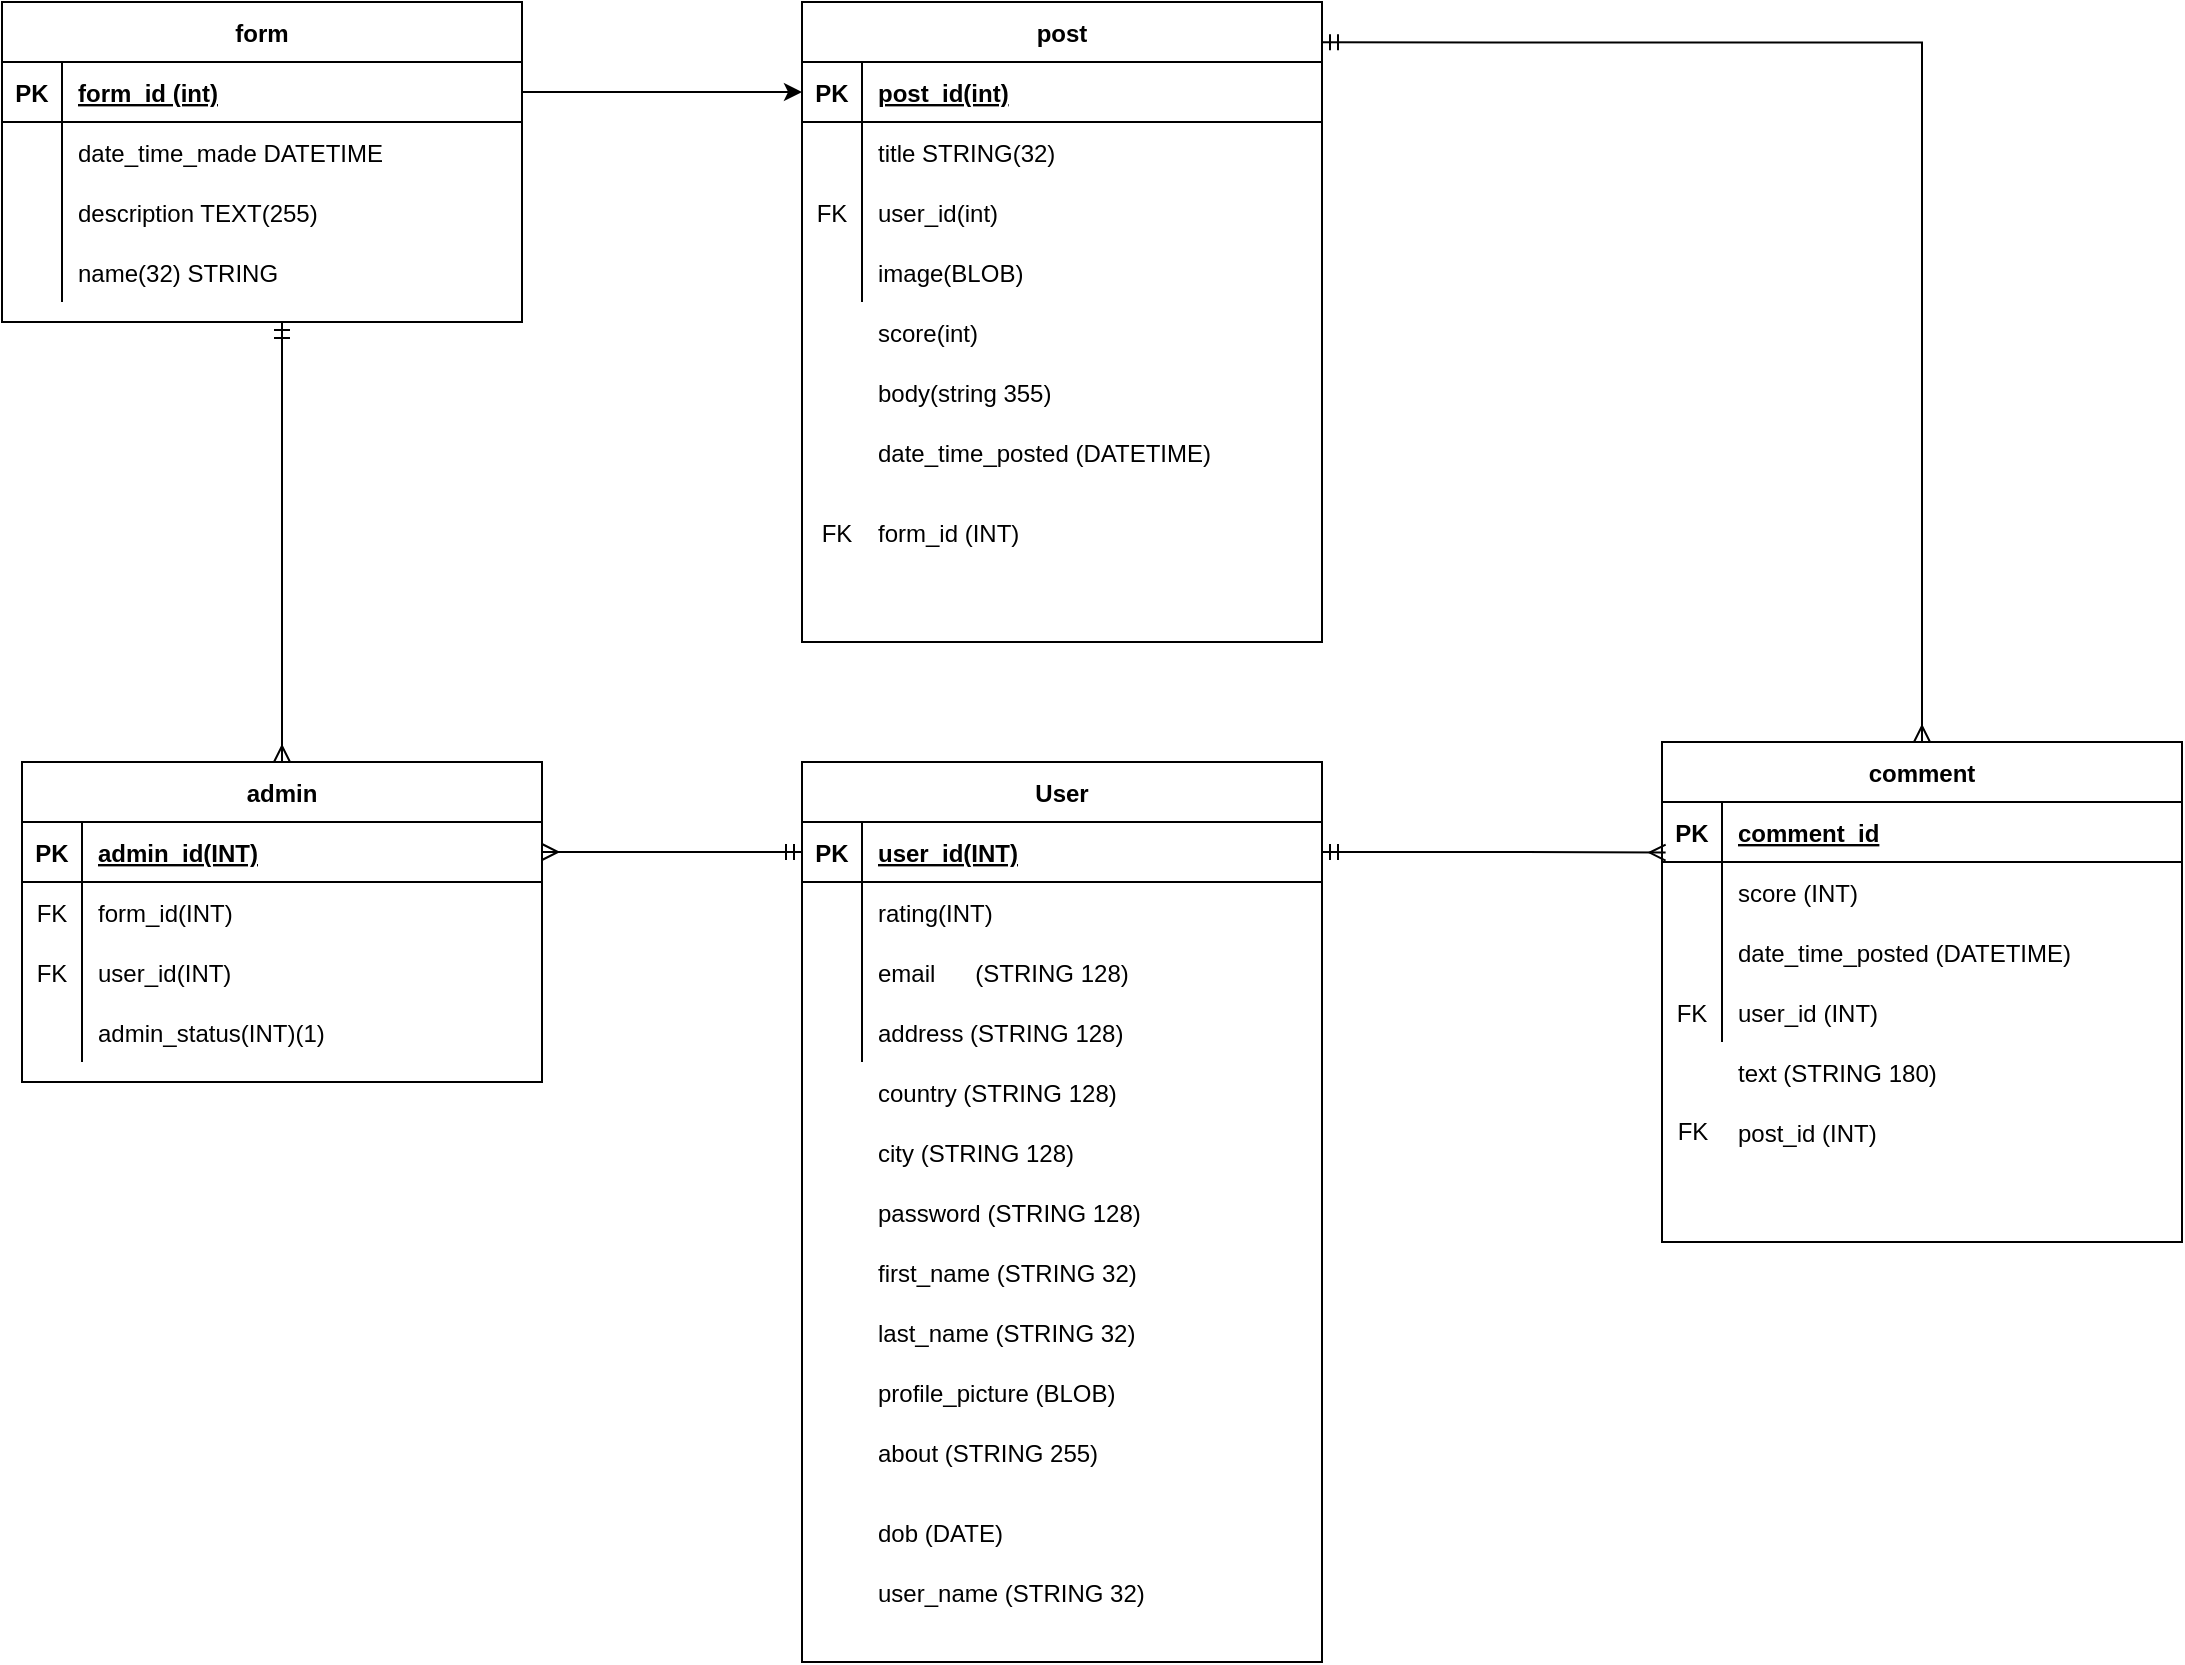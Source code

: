 <mxfile version="13.7.7"><diagram id="KF2XLKBhQT-v9kRBwIZi" name="Page-1"><mxGraphModel dx="2424" dy="1919" grid="1" gridSize="10" guides="1" tooltips="1" connect="1" arrows="1" fold="1" page="1" pageScale="1" pageWidth="850" pageHeight="1100" math="0" shadow="0"><root><mxCell id="0"/><mxCell id="1" parent="0"/><mxCell id="3MHyf9Pi08tQgoHFY9xD-81" value="" style="group" vertex="1" connectable="0" parent="1"><mxGeometry x="100" y="220" width="260" height="450" as="geometry"/></mxCell><mxCell id="3MHyf9Pi08tQgoHFY9xD-1" value="User" style="shape=table;startSize=30;container=1;collapsible=1;childLayout=tableLayout;fixedRows=1;rowLines=0;fontStyle=1;align=center;resizeLast=1;" vertex="1" parent="3MHyf9Pi08tQgoHFY9xD-81"><mxGeometry width="260" height="450" as="geometry"/></mxCell><mxCell id="3MHyf9Pi08tQgoHFY9xD-2" value="" style="shape=partialRectangle;collapsible=0;dropTarget=0;pointerEvents=0;fillColor=none;top=0;left=0;bottom=1;right=0;points=[[0,0.5],[1,0.5]];portConstraint=eastwest;" vertex="1" parent="3MHyf9Pi08tQgoHFY9xD-1"><mxGeometry y="30" width="260" height="30" as="geometry"/></mxCell><mxCell id="3MHyf9Pi08tQgoHFY9xD-3" value="PK" style="shape=partialRectangle;connectable=0;fillColor=none;top=0;left=0;bottom=0;right=0;fontStyle=1;overflow=hidden;" vertex="1" parent="3MHyf9Pi08tQgoHFY9xD-2"><mxGeometry width="30" height="30" as="geometry"/></mxCell><mxCell id="3MHyf9Pi08tQgoHFY9xD-4" value="user_id(INT)" style="shape=partialRectangle;connectable=0;fillColor=none;top=0;left=0;bottom=0;right=0;align=left;spacingLeft=6;fontStyle=5;overflow=hidden;" vertex="1" parent="3MHyf9Pi08tQgoHFY9xD-2"><mxGeometry x="30" width="230" height="30" as="geometry"/></mxCell><mxCell id="3MHyf9Pi08tQgoHFY9xD-5" value="" style="shape=partialRectangle;collapsible=0;dropTarget=0;pointerEvents=0;fillColor=none;top=0;left=0;bottom=0;right=0;points=[[0,0.5],[1,0.5]];portConstraint=eastwest;" vertex="1" parent="3MHyf9Pi08tQgoHFY9xD-1"><mxGeometry y="60" width="260" height="30" as="geometry"/></mxCell><mxCell id="3MHyf9Pi08tQgoHFY9xD-6" value="" style="shape=partialRectangle;connectable=0;fillColor=none;top=0;left=0;bottom=0;right=0;editable=1;overflow=hidden;" vertex="1" parent="3MHyf9Pi08tQgoHFY9xD-5"><mxGeometry width="30" height="30" as="geometry"/></mxCell><mxCell id="3MHyf9Pi08tQgoHFY9xD-7" value="rating(INT)" style="shape=partialRectangle;connectable=0;fillColor=none;top=0;left=0;bottom=0;right=0;align=left;spacingLeft=6;overflow=hidden;" vertex="1" parent="3MHyf9Pi08tQgoHFY9xD-5"><mxGeometry x="30" width="230" height="30" as="geometry"/></mxCell><mxCell id="3MHyf9Pi08tQgoHFY9xD-8" value="" style="shape=partialRectangle;collapsible=0;dropTarget=0;pointerEvents=0;fillColor=none;top=0;left=0;bottom=0;right=0;points=[[0,0.5],[1,0.5]];portConstraint=eastwest;" vertex="1" parent="3MHyf9Pi08tQgoHFY9xD-1"><mxGeometry y="90" width="260" height="30" as="geometry"/></mxCell><mxCell id="3MHyf9Pi08tQgoHFY9xD-9" value="" style="shape=partialRectangle;connectable=0;fillColor=none;top=0;left=0;bottom=0;right=0;editable=1;overflow=hidden;" vertex="1" parent="3MHyf9Pi08tQgoHFY9xD-8"><mxGeometry width="30" height="30" as="geometry"/></mxCell><mxCell id="3MHyf9Pi08tQgoHFY9xD-10" value="email      (STRING 128)" style="shape=partialRectangle;connectable=0;fillColor=none;top=0;left=0;bottom=0;right=0;align=left;spacingLeft=6;overflow=hidden;" vertex="1" parent="3MHyf9Pi08tQgoHFY9xD-8"><mxGeometry x="30" width="230" height="30" as="geometry"/></mxCell><mxCell id="3MHyf9Pi08tQgoHFY9xD-11" value="" style="shape=partialRectangle;collapsible=0;dropTarget=0;pointerEvents=0;fillColor=none;top=0;left=0;bottom=0;right=0;points=[[0,0.5],[1,0.5]];portConstraint=eastwest;" vertex="1" parent="3MHyf9Pi08tQgoHFY9xD-1"><mxGeometry y="120" width="260" height="30" as="geometry"/></mxCell><mxCell id="3MHyf9Pi08tQgoHFY9xD-12" value="" style="shape=partialRectangle;connectable=0;fillColor=none;top=0;left=0;bottom=0;right=0;editable=1;overflow=hidden;" vertex="1" parent="3MHyf9Pi08tQgoHFY9xD-11"><mxGeometry width="30" height="30" as="geometry"/></mxCell><mxCell id="3MHyf9Pi08tQgoHFY9xD-13" value="address (STRING 128)" style="shape=partialRectangle;connectable=0;fillColor=none;top=0;left=0;bottom=0;right=0;align=left;spacingLeft=6;overflow=hidden;" vertex="1" parent="3MHyf9Pi08tQgoHFY9xD-11"><mxGeometry x="30" width="230" height="30" as="geometry"/></mxCell><mxCell id="3MHyf9Pi08tQgoHFY9xD-14" value="country (STRING 128)" style="shape=partialRectangle;connectable=0;fillColor=none;top=0;left=0;bottom=0;right=0;align=left;spacingLeft=6;overflow=hidden;" vertex="1" parent="3MHyf9Pi08tQgoHFY9xD-81"><mxGeometry x="30" y="150" width="230" height="30" as="geometry"/></mxCell><mxCell id="3MHyf9Pi08tQgoHFY9xD-15" value="user_name (STRING 32)" style="shape=partialRectangle;connectable=0;fillColor=none;top=0;left=0;bottom=0;right=0;align=left;spacingLeft=6;overflow=hidden;" vertex="1" parent="3MHyf9Pi08tQgoHFY9xD-81"><mxGeometry x="30" y="400" width="230" height="30" as="geometry"/></mxCell><mxCell id="3MHyf9Pi08tQgoHFY9xD-16" value="password (STRING 128)" style="shape=partialRectangle;connectable=0;fillColor=none;top=0;left=0;bottom=0;right=0;align=left;spacingLeft=6;overflow=hidden;" vertex="1" parent="3MHyf9Pi08tQgoHFY9xD-81"><mxGeometry x="30" y="210" width="230" height="30" as="geometry"/></mxCell><mxCell id="3MHyf9Pi08tQgoHFY9xD-17" value="first_name (STRING 32)" style="shape=partialRectangle;connectable=0;fillColor=none;top=0;left=0;bottom=0;right=0;align=left;spacingLeft=6;overflow=hidden;" vertex="1" parent="3MHyf9Pi08tQgoHFY9xD-81"><mxGeometry x="30" y="240" width="230" height="30" as="geometry"/></mxCell><mxCell id="3MHyf9Pi08tQgoHFY9xD-18" value="last_name (STRING 32)" style="shape=partialRectangle;connectable=0;fillColor=none;top=0;left=0;bottom=0;right=0;align=left;spacingLeft=6;overflow=hidden;" vertex="1" parent="3MHyf9Pi08tQgoHFY9xD-81"><mxGeometry x="30" y="270" width="230" height="30" as="geometry"/></mxCell><mxCell id="3MHyf9Pi08tQgoHFY9xD-19" value="profile_picture (BLOB)" style="shape=partialRectangle;connectable=0;fillColor=none;top=0;left=0;bottom=0;right=0;align=left;spacingLeft=6;overflow=hidden;" vertex="1" parent="3MHyf9Pi08tQgoHFY9xD-81"><mxGeometry x="30" y="300" width="230" height="30" as="geometry"/></mxCell><mxCell id="3MHyf9Pi08tQgoHFY9xD-20" value="about (STRING 255)" style="shape=partialRectangle;connectable=0;fillColor=none;top=0;left=0;bottom=0;right=0;align=left;spacingLeft=6;overflow=hidden;" vertex="1" parent="3MHyf9Pi08tQgoHFY9xD-81"><mxGeometry x="30" y="330" width="230" height="30" as="geometry"/></mxCell><mxCell id="3MHyf9Pi08tQgoHFY9xD-21" value="city (STRING 128)" style="shape=partialRectangle;connectable=0;fillColor=none;top=0;left=0;bottom=0;right=0;align=left;spacingLeft=6;overflow=hidden;" vertex="1" parent="3MHyf9Pi08tQgoHFY9xD-81"><mxGeometry x="30" y="180" width="230" height="30" as="geometry"/></mxCell><mxCell id="3MHyf9Pi08tQgoHFY9xD-22" value="dob (DATE)" style="shape=partialRectangle;connectable=0;fillColor=none;top=0;left=0;bottom=0;right=0;align=left;spacingLeft=6;overflow=hidden;" vertex="1" parent="3MHyf9Pi08tQgoHFY9xD-81"><mxGeometry x="30" y="370" width="230" height="30" as="geometry"/></mxCell><mxCell id="3MHyf9Pi08tQgoHFY9xD-87" value="" style="group" vertex="1" connectable="0" parent="1"><mxGeometry x="100" y="-160" width="260" height="320" as="geometry"/></mxCell><mxCell id="3MHyf9Pi08tQgoHFY9xD-49" value="post" style="shape=table;startSize=30;container=1;collapsible=1;childLayout=tableLayout;fixedRows=1;rowLines=0;fontStyle=1;align=center;resizeLast=1;" vertex="1" parent="3MHyf9Pi08tQgoHFY9xD-87"><mxGeometry width="260" height="320" as="geometry"/></mxCell><mxCell id="3MHyf9Pi08tQgoHFY9xD-50" value="" style="shape=partialRectangle;collapsible=0;dropTarget=0;pointerEvents=0;fillColor=none;top=0;left=0;bottom=1;right=0;points=[[0,0.5],[1,0.5]];portConstraint=eastwest;" vertex="1" parent="3MHyf9Pi08tQgoHFY9xD-49"><mxGeometry y="30" width="260" height="30" as="geometry"/></mxCell><mxCell id="3MHyf9Pi08tQgoHFY9xD-51" value="PK" style="shape=partialRectangle;connectable=0;fillColor=none;top=0;left=0;bottom=0;right=0;fontStyle=1;overflow=hidden;" vertex="1" parent="3MHyf9Pi08tQgoHFY9xD-50"><mxGeometry width="30" height="30" as="geometry"/></mxCell><mxCell id="3MHyf9Pi08tQgoHFY9xD-52" value="post_id(int)" style="shape=partialRectangle;connectable=0;fillColor=none;top=0;left=0;bottom=0;right=0;align=left;spacingLeft=6;fontStyle=5;overflow=hidden;" vertex="1" parent="3MHyf9Pi08tQgoHFY9xD-50"><mxGeometry x="30" width="230" height="30" as="geometry"/></mxCell><mxCell id="3MHyf9Pi08tQgoHFY9xD-53" value="" style="shape=partialRectangle;collapsible=0;dropTarget=0;pointerEvents=0;fillColor=none;top=0;left=0;bottom=0;right=0;points=[[0,0.5],[1,0.5]];portConstraint=eastwest;" vertex="1" parent="3MHyf9Pi08tQgoHFY9xD-49"><mxGeometry y="60" width="260" height="30" as="geometry"/></mxCell><mxCell id="3MHyf9Pi08tQgoHFY9xD-54" value="" style="shape=partialRectangle;connectable=0;fillColor=none;top=0;left=0;bottom=0;right=0;editable=1;overflow=hidden;" vertex="1" parent="3MHyf9Pi08tQgoHFY9xD-53"><mxGeometry width="30" height="30" as="geometry"/></mxCell><mxCell id="3MHyf9Pi08tQgoHFY9xD-55" value="title STRING(32)" style="shape=partialRectangle;connectable=0;fillColor=none;top=0;left=0;bottom=0;right=0;align=left;spacingLeft=6;overflow=hidden;" vertex="1" parent="3MHyf9Pi08tQgoHFY9xD-53"><mxGeometry x="30" width="230" height="30" as="geometry"/></mxCell><mxCell id="3MHyf9Pi08tQgoHFY9xD-56" value="" style="shape=partialRectangle;collapsible=0;dropTarget=0;pointerEvents=0;fillColor=none;top=0;left=0;bottom=0;right=0;points=[[0,0.5],[1,0.5]];portConstraint=eastwest;" vertex="1" parent="3MHyf9Pi08tQgoHFY9xD-49"><mxGeometry y="90" width="260" height="30" as="geometry"/></mxCell><mxCell id="3MHyf9Pi08tQgoHFY9xD-57" value="FK" style="shape=partialRectangle;connectable=0;fillColor=none;top=0;left=0;bottom=0;right=0;editable=1;overflow=hidden;" vertex="1" parent="3MHyf9Pi08tQgoHFY9xD-56"><mxGeometry width="30" height="30" as="geometry"/></mxCell><mxCell id="3MHyf9Pi08tQgoHFY9xD-58" value="user_id(int)" style="shape=partialRectangle;connectable=0;fillColor=none;top=0;left=0;bottom=0;right=0;align=left;spacingLeft=6;overflow=hidden;" vertex="1" parent="3MHyf9Pi08tQgoHFY9xD-56"><mxGeometry x="30" width="230" height="30" as="geometry"/></mxCell><mxCell id="3MHyf9Pi08tQgoHFY9xD-59" value="" style="shape=partialRectangle;collapsible=0;dropTarget=0;pointerEvents=0;fillColor=none;top=0;left=0;bottom=0;right=0;points=[[0,0.5],[1,0.5]];portConstraint=eastwest;" vertex="1" parent="3MHyf9Pi08tQgoHFY9xD-49"><mxGeometry y="120" width="260" height="30" as="geometry"/></mxCell><mxCell id="3MHyf9Pi08tQgoHFY9xD-60" value="" style="shape=partialRectangle;connectable=0;fillColor=none;top=0;left=0;bottom=0;right=0;editable=1;overflow=hidden;" vertex="1" parent="3MHyf9Pi08tQgoHFY9xD-59"><mxGeometry width="30" height="30" as="geometry"/></mxCell><mxCell id="3MHyf9Pi08tQgoHFY9xD-61" value="image(BLOB)" style="shape=partialRectangle;connectable=0;fillColor=none;top=0;left=0;bottom=0;right=0;align=left;spacingLeft=6;overflow=hidden;" vertex="1" parent="3MHyf9Pi08tQgoHFY9xD-59"><mxGeometry x="30" width="230" height="30" as="geometry"/></mxCell><mxCell id="3MHyf9Pi08tQgoHFY9xD-62" value="score(int)" style="shape=partialRectangle;connectable=0;fillColor=none;top=0;left=0;bottom=0;right=0;align=left;spacingLeft=6;overflow=hidden;" vertex="1" parent="3MHyf9Pi08tQgoHFY9xD-87"><mxGeometry x="30" y="150" width="230" height="30" as="geometry"/></mxCell><mxCell id="3MHyf9Pi08tQgoHFY9xD-63" value="body(string 355)" style="shape=partialRectangle;connectable=0;fillColor=none;top=0;left=0;bottom=0;right=0;align=left;spacingLeft=6;overflow=hidden;" vertex="1" parent="3MHyf9Pi08tQgoHFY9xD-87"><mxGeometry x="30" y="180" width="230" height="30" as="geometry"/></mxCell><mxCell id="3MHyf9Pi08tQgoHFY9xD-64" value="date_time_posted (DATETIME)" style="shape=partialRectangle;connectable=0;fillColor=none;top=0;left=0;bottom=0;right=0;align=left;spacingLeft=6;overflow=hidden;" vertex="1" parent="3MHyf9Pi08tQgoHFY9xD-87"><mxGeometry x="30" y="210" width="230" height="30" as="geometry"/></mxCell><mxCell id="3MHyf9Pi08tQgoHFY9xD-85" value="form_id (INT)" style="shape=partialRectangle;connectable=0;fillColor=none;top=0;left=0;bottom=0;right=0;align=left;spacingLeft=6;overflow=hidden;" vertex="1" parent="3MHyf9Pi08tQgoHFY9xD-87"><mxGeometry x="30" y="250" width="230" height="30" as="geometry"/></mxCell><mxCell id="3MHyf9Pi08tQgoHFY9xD-86" value="FK" style="text;html=1;align=center;verticalAlign=middle;resizable=0;points=[];autosize=1;" vertex="1" parent="3MHyf9Pi08tQgoHFY9xD-87"><mxGeometry x="2" y="256" width="30" height="20" as="geometry"/></mxCell><mxCell id="3MHyf9Pi08tQgoHFY9xD-92" value="" style="group" vertex="1" connectable="0" parent="1"><mxGeometry x="530" y="210" width="260" height="250" as="geometry"/></mxCell><mxCell id="3MHyf9Pi08tQgoHFY9xD-65" value="comment" style="shape=table;startSize=30;container=1;collapsible=1;childLayout=tableLayout;fixedRows=1;rowLines=0;fontStyle=1;align=center;resizeLast=1;" vertex="1" parent="3MHyf9Pi08tQgoHFY9xD-92"><mxGeometry width="260" height="250" as="geometry"/></mxCell><mxCell id="3MHyf9Pi08tQgoHFY9xD-66" value="" style="shape=partialRectangle;collapsible=0;dropTarget=0;pointerEvents=0;fillColor=none;top=0;left=0;bottom=1;right=0;points=[[0,0.5],[1,0.5]];portConstraint=eastwest;" vertex="1" parent="3MHyf9Pi08tQgoHFY9xD-65"><mxGeometry y="30" width="260" height="30" as="geometry"/></mxCell><mxCell id="3MHyf9Pi08tQgoHFY9xD-67" value="PK" style="shape=partialRectangle;connectable=0;fillColor=none;top=0;left=0;bottom=0;right=0;fontStyle=1;overflow=hidden;" vertex="1" parent="3MHyf9Pi08tQgoHFY9xD-66"><mxGeometry width="30" height="30" as="geometry"/></mxCell><mxCell id="3MHyf9Pi08tQgoHFY9xD-68" value="comment_id" style="shape=partialRectangle;connectable=0;fillColor=none;top=0;left=0;bottom=0;right=0;align=left;spacingLeft=6;fontStyle=5;overflow=hidden;" vertex="1" parent="3MHyf9Pi08tQgoHFY9xD-66"><mxGeometry x="30" width="230" height="30" as="geometry"/></mxCell><mxCell id="3MHyf9Pi08tQgoHFY9xD-69" value="" style="shape=partialRectangle;collapsible=0;dropTarget=0;pointerEvents=0;fillColor=none;top=0;left=0;bottom=0;right=0;points=[[0,0.5],[1,0.5]];portConstraint=eastwest;" vertex="1" parent="3MHyf9Pi08tQgoHFY9xD-65"><mxGeometry y="60" width="260" height="30" as="geometry"/></mxCell><mxCell id="3MHyf9Pi08tQgoHFY9xD-70" value="" style="shape=partialRectangle;connectable=0;fillColor=none;top=0;left=0;bottom=0;right=0;editable=1;overflow=hidden;" vertex="1" parent="3MHyf9Pi08tQgoHFY9xD-69"><mxGeometry width="30" height="30" as="geometry"/></mxCell><mxCell id="3MHyf9Pi08tQgoHFY9xD-71" value="score (INT)" style="shape=partialRectangle;connectable=0;fillColor=none;top=0;left=0;bottom=0;right=0;align=left;spacingLeft=6;overflow=hidden;" vertex="1" parent="3MHyf9Pi08tQgoHFY9xD-69"><mxGeometry x="30" width="230" height="30" as="geometry"/></mxCell><mxCell id="3MHyf9Pi08tQgoHFY9xD-72" value="" style="shape=partialRectangle;collapsible=0;dropTarget=0;pointerEvents=0;fillColor=none;top=0;left=0;bottom=0;right=0;points=[[0,0.5],[1,0.5]];portConstraint=eastwest;" vertex="1" parent="3MHyf9Pi08tQgoHFY9xD-65"><mxGeometry y="90" width="260" height="30" as="geometry"/></mxCell><mxCell id="3MHyf9Pi08tQgoHFY9xD-73" value="" style="shape=partialRectangle;connectable=0;fillColor=none;top=0;left=0;bottom=0;right=0;editable=1;overflow=hidden;" vertex="1" parent="3MHyf9Pi08tQgoHFY9xD-72"><mxGeometry width="30" height="30" as="geometry"/></mxCell><mxCell id="3MHyf9Pi08tQgoHFY9xD-74" value="date_time_posted (DATETIME)" style="shape=partialRectangle;connectable=0;fillColor=none;top=0;left=0;bottom=0;right=0;align=left;spacingLeft=6;overflow=hidden;" vertex="1" parent="3MHyf9Pi08tQgoHFY9xD-72"><mxGeometry x="30" width="230" height="30" as="geometry"/></mxCell><mxCell id="3MHyf9Pi08tQgoHFY9xD-75" value="" style="shape=partialRectangle;collapsible=0;dropTarget=0;pointerEvents=0;fillColor=none;top=0;left=0;bottom=0;right=0;points=[[0,0.5],[1,0.5]];portConstraint=eastwest;" vertex="1" parent="3MHyf9Pi08tQgoHFY9xD-65"><mxGeometry y="120" width="260" height="30" as="geometry"/></mxCell><mxCell id="3MHyf9Pi08tQgoHFY9xD-76" value="FK" style="shape=partialRectangle;connectable=0;fillColor=none;top=0;left=0;bottom=0;right=0;editable=1;overflow=hidden;" vertex="1" parent="3MHyf9Pi08tQgoHFY9xD-75"><mxGeometry width="30" height="30" as="geometry"/></mxCell><mxCell id="3MHyf9Pi08tQgoHFY9xD-77" value="user_id (INT)" style="shape=partialRectangle;connectable=0;fillColor=none;top=0;left=0;bottom=0;right=0;align=left;spacingLeft=6;overflow=hidden;" vertex="1" parent="3MHyf9Pi08tQgoHFY9xD-75"><mxGeometry x="30" width="230" height="30" as="geometry"/></mxCell><mxCell id="3MHyf9Pi08tQgoHFY9xD-78" value="text (STRING 180)" style="shape=partialRectangle;connectable=0;fillColor=none;top=0;left=0;bottom=0;right=0;align=left;spacingLeft=6;overflow=hidden;" vertex="1" parent="3MHyf9Pi08tQgoHFY9xD-92"><mxGeometry x="30" y="150" width="230" height="30" as="geometry"/></mxCell><mxCell id="3MHyf9Pi08tQgoHFY9xD-79" value="post_id (INT)" style="shape=partialRectangle;connectable=0;fillColor=none;top=0;left=0;bottom=0;right=0;align=left;spacingLeft=6;overflow=hidden;" vertex="1" parent="3MHyf9Pi08tQgoHFY9xD-92"><mxGeometry x="30" y="180" width="230" height="30" as="geometry"/></mxCell><mxCell id="3MHyf9Pi08tQgoHFY9xD-80" value="FK" style="text;html=1;align=center;verticalAlign=middle;resizable=0;points=[];autosize=1;" vertex="1" parent="3MHyf9Pi08tQgoHFY9xD-92"><mxGeometry y="185" width="30" height="20" as="geometry"/></mxCell><mxCell id="3MHyf9Pi08tQgoHFY9xD-102" style="edgeStyle=orthogonalEdgeStyle;rounded=0;orthogonalLoop=1;jettySize=auto;html=1;exitX=0.5;exitY=0;exitDx=0;exitDy=0;startArrow=ERmany;startFill=0;endArrow=ERmandOne;endFill=0;" edge="1" parent="1" source="3MHyf9Pi08tQgoHFY9xD-23"><mxGeometry relative="1" as="geometry"><mxPoint x="-160" as="targetPoint"/></mxGeometry></mxCell><mxCell id="3MHyf9Pi08tQgoHFY9xD-23" value="admin" style="shape=table;startSize=30;container=1;collapsible=1;childLayout=tableLayout;fixedRows=1;rowLines=0;fontStyle=1;align=center;resizeLast=1;" vertex="1" parent="1"><mxGeometry x="-290" y="220" width="260" height="160" as="geometry"/></mxCell><mxCell id="3MHyf9Pi08tQgoHFY9xD-24" value="" style="shape=partialRectangle;collapsible=0;dropTarget=0;pointerEvents=0;fillColor=none;top=0;left=0;bottom=1;right=0;points=[[0,0.5],[1,0.5]];portConstraint=eastwest;" vertex="1" parent="3MHyf9Pi08tQgoHFY9xD-23"><mxGeometry y="30" width="260" height="30" as="geometry"/></mxCell><mxCell id="3MHyf9Pi08tQgoHFY9xD-25" value="PK" style="shape=partialRectangle;connectable=0;fillColor=none;top=0;left=0;bottom=0;right=0;fontStyle=1;overflow=hidden;" vertex="1" parent="3MHyf9Pi08tQgoHFY9xD-24"><mxGeometry width="30" height="30" as="geometry"/></mxCell><mxCell id="3MHyf9Pi08tQgoHFY9xD-26" value="admin_id(INT)" style="shape=partialRectangle;connectable=0;fillColor=none;top=0;left=0;bottom=0;right=0;align=left;spacingLeft=6;fontStyle=5;overflow=hidden;" vertex="1" parent="3MHyf9Pi08tQgoHFY9xD-24"><mxGeometry x="30" width="230" height="30" as="geometry"/></mxCell><mxCell id="3MHyf9Pi08tQgoHFY9xD-27" value="" style="shape=partialRectangle;collapsible=0;dropTarget=0;pointerEvents=0;fillColor=none;top=0;left=0;bottom=0;right=0;points=[[0,0.5],[1,0.5]];portConstraint=eastwest;" vertex="1" parent="3MHyf9Pi08tQgoHFY9xD-23"><mxGeometry y="60" width="260" height="30" as="geometry"/></mxCell><mxCell id="3MHyf9Pi08tQgoHFY9xD-28" value="FK" style="shape=partialRectangle;connectable=0;fillColor=none;top=0;left=0;bottom=0;right=0;editable=1;overflow=hidden;" vertex="1" parent="3MHyf9Pi08tQgoHFY9xD-27"><mxGeometry width="30" height="30" as="geometry"/></mxCell><mxCell id="3MHyf9Pi08tQgoHFY9xD-29" value="form_id(INT)" style="shape=partialRectangle;connectable=0;fillColor=none;top=0;left=0;bottom=0;right=0;align=left;spacingLeft=6;overflow=hidden;" vertex="1" parent="3MHyf9Pi08tQgoHFY9xD-27"><mxGeometry x="30" width="230" height="30" as="geometry"/></mxCell><mxCell id="3MHyf9Pi08tQgoHFY9xD-30" value="" style="shape=partialRectangle;collapsible=0;dropTarget=0;pointerEvents=0;fillColor=none;top=0;left=0;bottom=0;right=0;points=[[0,0.5],[1,0.5]];portConstraint=eastwest;" vertex="1" parent="3MHyf9Pi08tQgoHFY9xD-23"><mxGeometry y="90" width="260" height="30" as="geometry"/></mxCell><mxCell id="3MHyf9Pi08tQgoHFY9xD-31" value="FK" style="shape=partialRectangle;connectable=0;fillColor=none;top=0;left=0;bottom=0;right=0;editable=1;overflow=hidden;" vertex="1" parent="3MHyf9Pi08tQgoHFY9xD-30"><mxGeometry width="30" height="30" as="geometry"/></mxCell><mxCell id="3MHyf9Pi08tQgoHFY9xD-32" value="user_id(INT)" style="shape=partialRectangle;connectable=0;fillColor=none;top=0;left=0;bottom=0;right=0;align=left;spacingLeft=6;overflow=hidden;" vertex="1" parent="3MHyf9Pi08tQgoHFY9xD-30"><mxGeometry x="30" width="230" height="30" as="geometry"/></mxCell><mxCell id="3MHyf9Pi08tQgoHFY9xD-33" value="" style="shape=partialRectangle;collapsible=0;dropTarget=0;pointerEvents=0;fillColor=none;top=0;left=0;bottom=0;right=0;points=[[0,0.5],[1,0.5]];portConstraint=eastwest;" vertex="1" parent="3MHyf9Pi08tQgoHFY9xD-23"><mxGeometry y="120" width="260" height="30" as="geometry"/></mxCell><mxCell id="3MHyf9Pi08tQgoHFY9xD-34" value="" style="shape=partialRectangle;connectable=0;fillColor=none;top=0;left=0;bottom=0;right=0;editable=1;overflow=hidden;" vertex="1" parent="3MHyf9Pi08tQgoHFY9xD-33"><mxGeometry width="30" height="30" as="geometry"/></mxCell><mxCell id="3MHyf9Pi08tQgoHFY9xD-35" value="admin_status(INT)(1)" style="shape=partialRectangle;connectable=0;fillColor=none;top=0;left=0;bottom=0;right=0;align=left;spacingLeft=6;overflow=hidden;" vertex="1" parent="3MHyf9Pi08tQgoHFY9xD-33"><mxGeometry x="30" width="230" height="30" as="geometry"/></mxCell><mxCell id="3MHyf9Pi08tQgoHFY9xD-36" value="form" style="shape=table;startSize=30;container=1;collapsible=1;childLayout=tableLayout;fixedRows=1;rowLines=0;fontStyle=1;align=center;resizeLast=1;" vertex="1" parent="1"><mxGeometry x="-300" y="-160" width="260" height="160" as="geometry"/></mxCell><mxCell id="3MHyf9Pi08tQgoHFY9xD-37" value="" style="shape=partialRectangle;collapsible=0;dropTarget=0;pointerEvents=0;fillColor=none;top=0;left=0;bottom=1;right=0;points=[[0,0.5],[1,0.5]];portConstraint=eastwest;" vertex="1" parent="3MHyf9Pi08tQgoHFY9xD-36"><mxGeometry y="30" width="260" height="30" as="geometry"/></mxCell><mxCell id="3MHyf9Pi08tQgoHFY9xD-38" value="PK" style="shape=partialRectangle;connectable=0;fillColor=none;top=0;left=0;bottom=0;right=0;fontStyle=1;overflow=hidden;" vertex="1" parent="3MHyf9Pi08tQgoHFY9xD-37"><mxGeometry width="30" height="30" as="geometry"/></mxCell><mxCell id="3MHyf9Pi08tQgoHFY9xD-39" value="form_id (int)" style="shape=partialRectangle;connectable=0;fillColor=none;top=0;left=0;bottom=0;right=0;align=left;spacingLeft=6;fontStyle=5;overflow=hidden;" vertex="1" parent="3MHyf9Pi08tQgoHFY9xD-37"><mxGeometry x="30" width="230" height="30" as="geometry"/></mxCell><mxCell id="3MHyf9Pi08tQgoHFY9xD-40" value="" style="shape=partialRectangle;collapsible=0;dropTarget=0;pointerEvents=0;fillColor=none;top=0;left=0;bottom=0;right=0;points=[[0,0.5],[1,0.5]];portConstraint=eastwest;" vertex="1" parent="3MHyf9Pi08tQgoHFY9xD-36"><mxGeometry y="60" width="260" height="30" as="geometry"/></mxCell><mxCell id="3MHyf9Pi08tQgoHFY9xD-41" value="" style="shape=partialRectangle;connectable=0;fillColor=none;top=0;left=0;bottom=0;right=0;editable=1;overflow=hidden;" vertex="1" parent="3MHyf9Pi08tQgoHFY9xD-40"><mxGeometry width="30" height="30" as="geometry"/></mxCell><mxCell id="3MHyf9Pi08tQgoHFY9xD-42" value="date_time_made DATETIME" style="shape=partialRectangle;connectable=0;fillColor=none;top=0;left=0;bottom=0;right=0;align=left;spacingLeft=6;overflow=hidden;" vertex="1" parent="3MHyf9Pi08tQgoHFY9xD-40"><mxGeometry x="30" width="230" height="30" as="geometry"/></mxCell><mxCell id="3MHyf9Pi08tQgoHFY9xD-43" value="" style="shape=partialRectangle;collapsible=0;dropTarget=0;pointerEvents=0;fillColor=none;top=0;left=0;bottom=0;right=0;points=[[0,0.5],[1,0.5]];portConstraint=eastwest;" vertex="1" parent="3MHyf9Pi08tQgoHFY9xD-36"><mxGeometry y="90" width="260" height="30" as="geometry"/></mxCell><mxCell id="3MHyf9Pi08tQgoHFY9xD-44" value="" style="shape=partialRectangle;connectable=0;fillColor=none;top=0;left=0;bottom=0;right=0;editable=1;overflow=hidden;" vertex="1" parent="3MHyf9Pi08tQgoHFY9xD-43"><mxGeometry width="30" height="30" as="geometry"/></mxCell><mxCell id="3MHyf9Pi08tQgoHFY9xD-45" value="description TEXT(255)" style="shape=partialRectangle;connectable=0;fillColor=none;top=0;left=0;bottom=0;right=0;align=left;spacingLeft=6;overflow=hidden;" vertex="1" parent="3MHyf9Pi08tQgoHFY9xD-43"><mxGeometry x="30" width="230" height="30" as="geometry"/></mxCell><mxCell id="3MHyf9Pi08tQgoHFY9xD-46" value="" style="shape=partialRectangle;collapsible=0;dropTarget=0;pointerEvents=0;fillColor=none;top=0;left=0;bottom=0;right=0;points=[[0,0.5],[1,0.5]];portConstraint=eastwest;" vertex="1" parent="3MHyf9Pi08tQgoHFY9xD-36"><mxGeometry y="120" width="260" height="30" as="geometry"/></mxCell><mxCell id="3MHyf9Pi08tQgoHFY9xD-47" value="" style="shape=partialRectangle;connectable=0;fillColor=none;top=0;left=0;bottom=0;right=0;editable=1;overflow=hidden;" vertex="1" parent="3MHyf9Pi08tQgoHFY9xD-46"><mxGeometry width="30" height="30" as="geometry"/></mxCell><mxCell id="3MHyf9Pi08tQgoHFY9xD-48" value="name(32) STRING" style="shape=partialRectangle;connectable=0;fillColor=none;top=0;left=0;bottom=0;right=0;align=left;spacingLeft=6;overflow=hidden;" vertex="1" parent="3MHyf9Pi08tQgoHFY9xD-46"><mxGeometry x="30" width="230" height="30" as="geometry"/></mxCell><mxCell id="3MHyf9Pi08tQgoHFY9xD-99" style="edgeStyle=orthogonalEdgeStyle;rounded=0;orthogonalLoop=1;jettySize=auto;html=1;exitX=0.5;exitY=0;exitDx=0;exitDy=0;entryX=1;entryY=0.063;entryDx=0;entryDy=0;entryPerimeter=0;endArrow=ERmandOne;endFill=0;startArrow=ERmany;startFill=0;" edge="1" parent="1" source="3MHyf9Pi08tQgoHFY9xD-65" target="3MHyf9Pi08tQgoHFY9xD-49"><mxGeometry relative="1" as="geometry"/></mxCell><mxCell id="3MHyf9Pi08tQgoHFY9xD-100" style="edgeStyle=orthogonalEdgeStyle;rounded=0;orthogonalLoop=1;jettySize=auto;html=1;exitX=1;exitY=0.5;exitDx=0;exitDy=0;entryX=0.007;entryY=-0.157;entryDx=0;entryDy=0;entryPerimeter=0;startArrow=ERmandOne;startFill=0;endArrow=ERmany;endFill=0;" edge="1" parent="1" source="3MHyf9Pi08tQgoHFY9xD-2" target="3MHyf9Pi08tQgoHFY9xD-69"><mxGeometry relative="1" as="geometry"/></mxCell><mxCell id="3MHyf9Pi08tQgoHFY9xD-101" style="edgeStyle=orthogonalEdgeStyle;rounded=0;orthogonalLoop=1;jettySize=auto;html=1;exitX=1;exitY=0.5;exitDx=0;exitDy=0;entryX=0;entryY=0.5;entryDx=0;entryDy=0;endArrow=ERmandOne;endFill=0;startArrow=ERmany;startFill=0;" edge="1" parent="1" source="3MHyf9Pi08tQgoHFY9xD-24" target="3MHyf9Pi08tQgoHFY9xD-2"><mxGeometry relative="1" as="geometry"/></mxCell><mxCell id="3MHyf9Pi08tQgoHFY9xD-103" style="edgeStyle=orthogonalEdgeStyle;rounded=0;orthogonalLoop=1;jettySize=auto;html=1;exitX=1;exitY=0.5;exitDx=0;exitDy=0;entryX=0;entryY=0.5;entryDx=0;entryDy=0;" edge="1" parent="1" source="3MHyf9Pi08tQgoHFY9xD-37" target="3MHyf9Pi08tQgoHFY9xD-50"><mxGeometry relative="1" as="geometry"/></mxCell></root></mxGraphModel></diagram></mxfile>